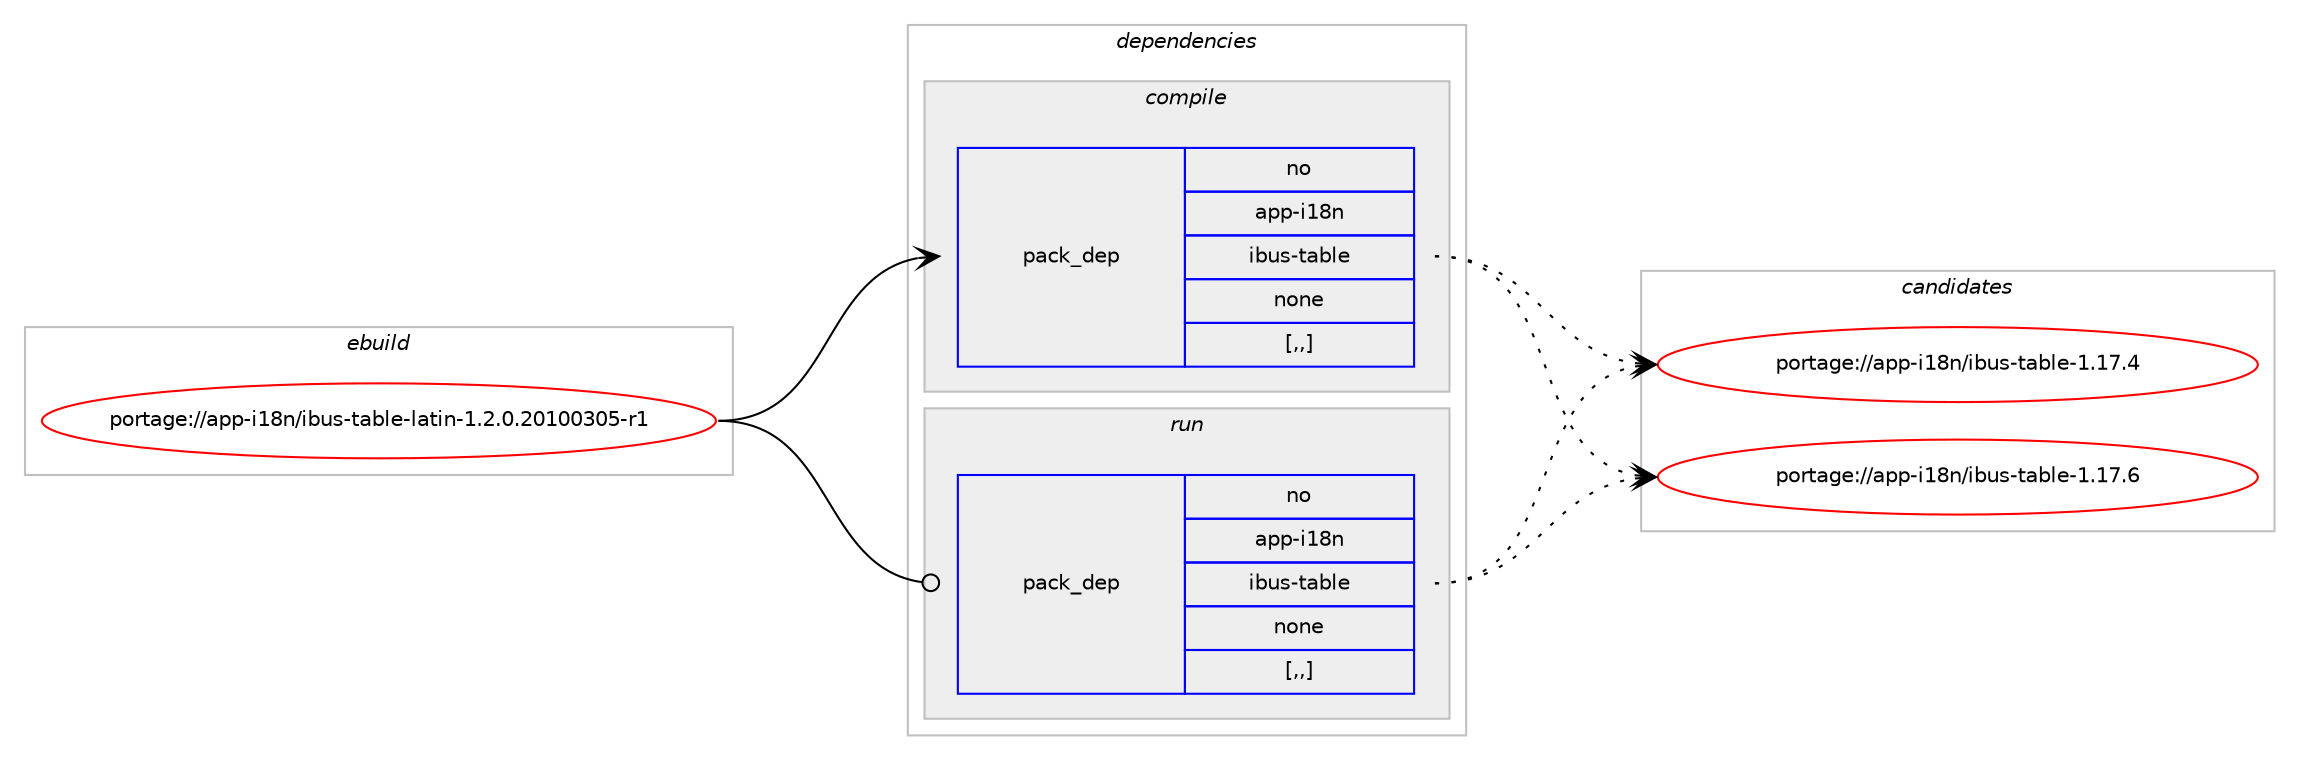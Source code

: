 digraph prolog {

# *************
# Graph options
# *************

newrank=true;
concentrate=true;
compound=true;
graph [rankdir=LR,fontname=Helvetica,fontsize=10,ranksep=1.5];#, ranksep=2.5, nodesep=0.2];
edge  [arrowhead=vee];
node  [fontname=Helvetica,fontsize=10];

# **********
# The ebuild
# **********

subgraph cluster_leftcol {
color=gray;
rank=same;
label=<<i>ebuild</i>>;
id [label="portage://app-i18n/ibus-table-latin-1.2.0.20100305-r1", color=red, width=4, href="../app-i18n/ibus-table-latin-1.2.0.20100305-r1.svg"];
}

# ****************
# The dependencies
# ****************

subgraph cluster_midcol {
color=gray;
label=<<i>dependencies</i>>;
subgraph cluster_compile {
fillcolor="#eeeeee";
style=filled;
label=<<i>compile</i>>;
subgraph pack25327 {
dependency36333 [label=<<TABLE BORDER="0" CELLBORDER="1" CELLSPACING="0" CELLPADDING="4" WIDTH="220"><TR><TD ROWSPAN="6" CELLPADDING="30">pack_dep</TD></TR><TR><TD WIDTH="110">no</TD></TR><TR><TD>app-i18n</TD></TR><TR><TD>ibus-table</TD></TR><TR><TD>none</TD></TR><TR><TD>[,,]</TD></TR></TABLE>>, shape=none, color=blue];
}
id:e -> dependency36333:w [weight=20,style="solid",arrowhead="vee"];
}
subgraph cluster_compileandrun {
fillcolor="#eeeeee";
style=filled;
label=<<i>compile and run</i>>;
}
subgraph cluster_run {
fillcolor="#eeeeee";
style=filled;
label=<<i>run</i>>;
subgraph pack25328 {
dependency36334 [label=<<TABLE BORDER="0" CELLBORDER="1" CELLSPACING="0" CELLPADDING="4" WIDTH="220"><TR><TD ROWSPAN="6" CELLPADDING="30">pack_dep</TD></TR><TR><TD WIDTH="110">no</TD></TR><TR><TD>app-i18n</TD></TR><TR><TD>ibus-table</TD></TR><TR><TD>none</TD></TR><TR><TD>[,,]</TD></TR></TABLE>>, shape=none, color=blue];
}
id:e -> dependency36334:w [weight=20,style="solid",arrowhead="odot"];
}
}

# **************
# The candidates
# **************

subgraph cluster_choices {
rank=same;
color=gray;
label=<<i>candidates</i>>;

subgraph choice25327 {
color=black;
nodesep=1;
choice97112112451054956110471059811711545116979810810145494649554652 [label="portage://app-i18n/ibus-table-1.17.4", color=red, width=4,href="../app-i18n/ibus-table-1.17.4.svg"];
choice97112112451054956110471059811711545116979810810145494649554654 [label="portage://app-i18n/ibus-table-1.17.6", color=red, width=4,href="../app-i18n/ibus-table-1.17.6.svg"];
dependency36333:e -> choice97112112451054956110471059811711545116979810810145494649554652:w [style=dotted,weight="100"];
dependency36333:e -> choice97112112451054956110471059811711545116979810810145494649554654:w [style=dotted,weight="100"];
}
subgraph choice25328 {
color=black;
nodesep=1;
choice97112112451054956110471059811711545116979810810145494649554652 [label="portage://app-i18n/ibus-table-1.17.4", color=red, width=4,href="../app-i18n/ibus-table-1.17.4.svg"];
choice97112112451054956110471059811711545116979810810145494649554654 [label="portage://app-i18n/ibus-table-1.17.6", color=red, width=4,href="../app-i18n/ibus-table-1.17.6.svg"];
dependency36334:e -> choice97112112451054956110471059811711545116979810810145494649554652:w [style=dotted,weight="100"];
dependency36334:e -> choice97112112451054956110471059811711545116979810810145494649554654:w [style=dotted,weight="100"];
}
}

}
